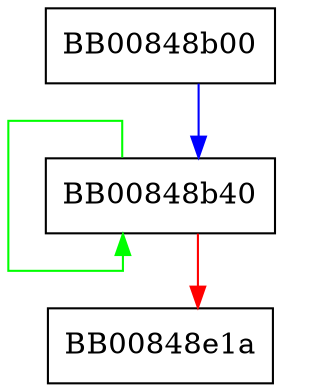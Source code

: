 digraph sha256_block_data_order_shaext {
  node [shape="box"];
  graph [splines=ortho];
  BB00848b00 -> BB00848b40 [color="blue"];
  BB00848b40 -> BB00848b40 [color="green"];
  BB00848b40 -> BB00848e1a [color="red"];
}